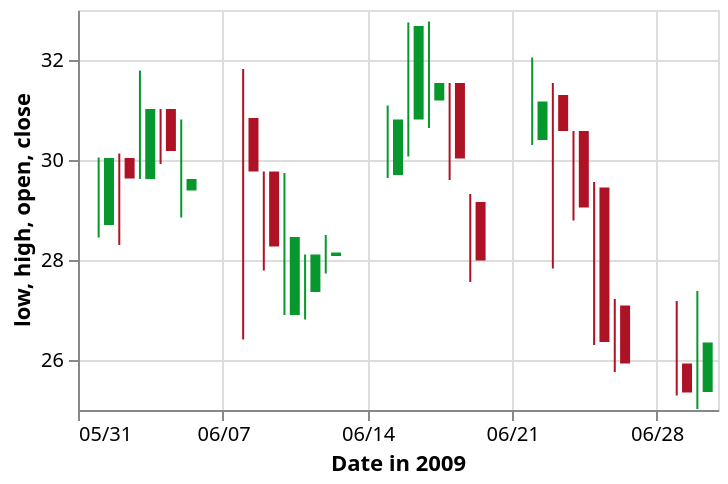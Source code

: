 {
  "$schema": "https://vega.github.io/schema/Vegemite/v2.json",
  "width": 320,
  "description":"A candlestick chart inspired from Protovis(http://mbostock.github.io/protovis/ex/candlestick.html)",
  "data": {
    "values": [
      {
        "date": "2009-06-01",
        "open": 28.7,
        "high": 30.05,
        "low": 28.45,
        "close": 30.04,
        "signal": "short",
        "ret": -4.89396411092985
      },
      {
        "date": "2009-06-02",
        "open": 30.04,
        "high": 30.13,
        "low": 28.3,
        "close": 29.63,
        "signal": "short",
        "ret": -0.322580645161295
      },
      {
        "date": "2009-06-03",
        "open": 29.62,
        "high": 31.79,
        "low": 29.62,
        "close": 31.02,
        "signal": "short",
        "ret": 3.68663594470045
      },
      {
        "date": "2009-06-04",
        "open": 31.02,
        "high": 31.02,
        "low": 29.92,
        "close": 30.18,
        "signal": "short",
        "ret": 4.51010886469673
      },
      {
        "date": "2009-06-05",
        "open": 29.39,
        "high": 30.81,
        "low": 28.85,
        "close": 29.62,
        "signal": "short",
        "ret": 6.08424336973478
      },
      {
        "date": "2009-06-08",
        "open": 30.84,
        "high": 31.82,
        "low": 26.41,
        "close": 29.77,
        "signal": "short",
        "ret": 1.2539184952978
      },
      {
        "date": "2009-06-09",
        "open": 29.77,
        "high": 29.77,
        "low": 27.79,
        "close": 28.27,
        "signal": "short",
        "ret": -5.02431118314424
      },
      {
        "date": "2009-06-10",
        "open": 26.9,
        "high": 29.74,
        "low": 26.9,
        "close": 28.46,
        "signal": "short",
        "ret": -5.46623794212217
      },
      {
        "date": "2009-06-11",
        "open": 27.36,
        "high": 28.11,
        "low": 26.81,
        "close": 28.11,
        "signal": "short",
        "ret": -8.3743842364532
      },
      {
        "date": "2009-06-12",
        "open": 28.08,
        "high": 28.5,
        "low": 27.73,
        "close": 28.15,
        "signal": "short",
        "ret": -5.52763819095477
      },
      {
        "date": "2009-06-15",
        "open": 29.7,
        "high": 31.09,
        "low": 29.64,
        "close": 30.81,
        "signal": "long",
        "ret": 3.4920634920635
      },
      {
        "date": "2009-06-16",
        "open": 30.81,
        "high": 32.75,
        "low": 30.07,
        "close": 32.68,
        "signal": "short",
        "ret": 0.155038759689914
      },
      {
        "date": "2009-06-17",
        "open": 31.19,
        "high": 32.77,
        "low": 30.64,
        "close": 31.54,
        "signal": "short",
        "ret": 5.82822085889571
      },
      {
        "date": "2009-06-18",
        "open": 31.54,
        "high": 31.54,
        "low": 29.6,
        "close": 30.03,
        "signal": "short",
        "ret": 8.17610062893082
      },
      {
        "date": "2009-06-19",
        "open": 29.16,
        "high": 29.32,
        "low": 27.56,
        "close": 27.99,
        "signal": "short",
        "ret": 8.59872611464968
      },
      {
        "date": "2009-06-22",
        "open": 30.4,
        "high": 32.05,
        "low": 30.3,
        "close": 31.17,
        "signal": "short",
        "ret": 15.4907975460123
      },
      {
        "date": "2009-06-23",
        "open": 31.3,
        "high": 31.54,
        "low": 27.83,
        "close": 30.58,
        "signal": "short",
        "ret": 11.7370892018779
      },
      {
        "date": "2009-06-24",
        "open": 30.58,
        "high": 30.58,
        "low": 28.79,
        "close": 29.05,
        "signal": "long",
        "ret": -10.4234527687296
      },
      {
        "date": "2009-06-25",
        "open": 29.45,
        "high": 29.56,
        "low": 26.3,
        "close": 26.36,
        "signal": "long",
        "ret": 0
      },
      {
        "date": "2009-06-26",
        "open": 27.09,
        "high": 27.22,
        "low": 25.76,
        "close": 25.93,
        "signal": "long",
        "ret": 0
      },
      {
        "date": "2009-06-29",
        "open": 25.93,
        "high": 27.18,
        "low": 25.29,
        "close": 25.35,
        "signal": "long",
        "ret": 5.26315789473684
      },
      {
        "date": "2009-06-30",
        "open": 25.36,
        "high": 27.38,
        "low": 25.02,
        "close": 26.35,
        "signal": "long",
        "ret": 6.73758865248228
      }
    ]
  },
  "encoding": {
    "x": {
      "field": "date",
      "type": "temporal",
      "timeUnit": "yearmonthdate",
      "scale": {"domain": [{"month": 5, "date": 31, "year": 2009}, {"month": 7, "date": 1, "year": 2009}]},
      "axis": {
        "format": "%m/%d",
        "title": "Date in 2009"
      }
    },
    "color": {
      "condition": {
        "test": "datum.open < datum.close",
        "value": "#06982d"
      },
      "value": "#ae1325"
    }
  },
  "layer": [
    {
      "mark": "rule",
      "encoding": {
        "y": {"field": "low", "type": "quantitative", "scale": {"zero": false}},
        "y2": {"field": "high", "type": "quantitative"}
      }
    },
    {
      "mark": "bar",
      "encoding": {
        "y": {"field": "open", "type": "quantitative"},
        "y2": {"field": "close", "type": "quantitative"},
        "size": {"value": 5}
      }
    }
  ]
}
